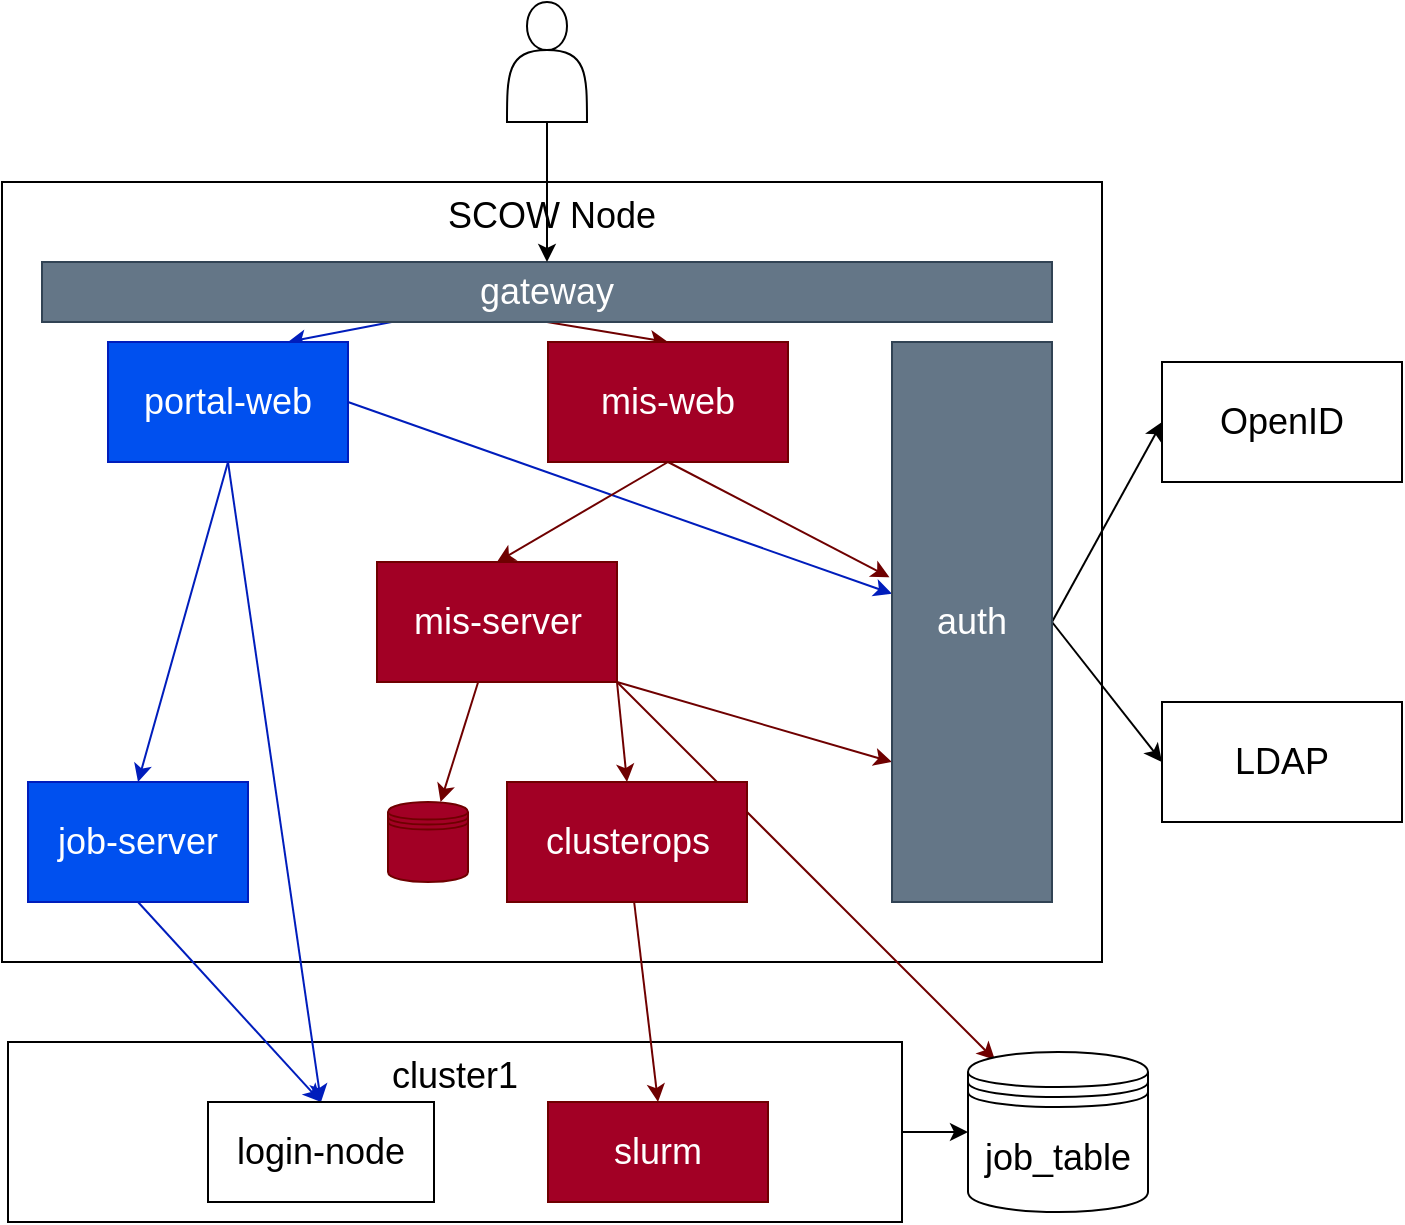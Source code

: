 <mxfile scale="2" border="0">
    <diagram id="aekzRgjksSTJDkMgN9YQ" name="Page-1">
        <mxGraphModel dx="1197" dy="392" grid="1" gridSize="10" guides="1" tooltips="1" connect="1" arrows="1" fold="1" page="1" pageScale="1" pageWidth="827" pageHeight="1169" math="0" shadow="0">
            <root>
                <mxCell id="0"/>
                <mxCell id="1" parent="0"/>
                <mxCell id="83" style="edgeStyle=none;html=1;exitX=1;exitY=0.5;exitDx=0;exitDy=0;entryX=0;entryY=0.5;entryDx=0;entryDy=0;fontSize=18;labelBackgroundColor=none;" parent="1" source="78" target="14" edge="1">
                    <mxGeometry relative="1" as="geometry"/>
                </mxCell>
                <mxCell id="78" value="cluster1" style="rounded=0;whiteSpace=wrap;html=1;verticalAlign=top;fontSize=18;fillColor=none;labelBackgroundColor=none;" parent="1" vertex="1">
                    <mxGeometry x="130" y="540" width="447" height="90" as="geometry"/>
                </mxCell>
                <mxCell id="47" value="SCOW Node" style="rounded=0;whiteSpace=wrap;html=1;fillColor=none;verticalAlign=top;fontSize=18;labelBackgroundColor=none;" parent="1" vertex="1">
                    <mxGeometry x="127" y="110" width="550" height="390" as="geometry"/>
                </mxCell>
                <mxCell id="51" style="edgeStyle=none;html=1;exitX=0.5;exitY=1;exitDx=0;exitDy=0;entryX=0.5;entryY=0;entryDx=0;entryDy=0;fillColor=#a20025;strokeColor=#6F0000;labelBackgroundColor=none;" parent="1" source="48" target="49" edge="1">
                    <mxGeometry relative="1" as="geometry"/>
                </mxCell>
                <mxCell id="52" style="edgeStyle=none;html=1;entryX=0.75;entryY=0;entryDx=0;entryDy=0;fillColor=#0050ef;strokeColor=#001DBC;labelBackgroundColor=none;" parent="1" source="48" target="5" edge="1">
                    <mxGeometry relative="1" as="geometry"/>
                </mxCell>
                <mxCell id="48" value="gateway" style="rounded=0;whiteSpace=wrap;html=1;fontSize=18;fillColor=#647687;fontColor=#ffffff;strokeColor=#314354;labelBackgroundColor=none;" parent="1" vertex="1">
                    <mxGeometry x="147" y="150" width="505" height="30" as="geometry"/>
                </mxCell>
                <mxCell id="6" value="" style="edgeStyle=none;html=1;entryX=0.5;entryY=0;entryDx=0;entryDy=0;labelBackgroundColor=none;" parent="1" source="2" target="48" edge="1">
                    <mxGeometry relative="1" as="geometry"/>
                </mxCell>
                <mxCell id="2" value="" style="shape=actor;whiteSpace=wrap;html=1;labelBackgroundColor=none;" parent="1" vertex="1">
                    <mxGeometry x="379.5" y="20" width="40" height="60" as="geometry"/>
                </mxCell>
                <mxCell id="16" style="edgeStyle=none;html=1;entryX=0.15;entryY=0.05;entryDx=0;entryDy=0;fontSize=18;exitX=1;exitY=1;exitDx=0;exitDy=0;fillColor=#a20025;strokeColor=#6F0000;entryPerimeter=0;labelBackgroundColor=none;" parent="1" source="8" target="14" edge="1">
                    <mxGeometry relative="1" as="geometry">
                        <mxPoint x="127" y="320" as="targetPoint"/>
                    </mxGeometry>
                </mxCell>
                <mxCell id="56" style="edgeStyle=none;html=1;exitX=1;exitY=0.5;exitDx=0;exitDy=0;fillColor=#0050ef;strokeColor=#001DBC;labelBackgroundColor=none;" parent="1" source="5" target="9" edge="1">
                    <mxGeometry relative="1" as="geometry"/>
                </mxCell>
                <mxCell id="77" style="edgeStyle=none;html=1;exitX=0.5;exitY=1;exitDx=0;exitDy=0;entryX=0.5;entryY=0;entryDx=0;entryDy=0;fontSize=18;fillColor=#0050ef;strokeColor=#001DBC;labelBackgroundColor=none;" parent="1" source="5" target="74" edge="1">
                    <mxGeometry relative="1" as="geometry"/>
                </mxCell>
                <mxCell id="81" style="edgeStyle=none;html=1;exitX=0.5;exitY=1;exitDx=0;exitDy=0;entryX=0.5;entryY=0;entryDx=0;entryDy=0;fontSize=18;fillColor=#0050ef;strokeColor=#001DBC;labelBackgroundColor=none;" parent="1" source="5" target="80" edge="1">
                    <mxGeometry relative="1" as="geometry"/>
                </mxCell>
                <mxCell id="5" value="portal-web" style="whiteSpace=wrap;html=1;fontSize=18;fillColor=#0050ef;fontColor=#ffffff;strokeColor=#001DBC;labelBackgroundColor=none;" parent="1" vertex="1">
                    <mxGeometry x="180" y="190" width="120" height="60" as="geometry"/>
                </mxCell>
                <mxCell id="28" style="edgeStyle=none;html=1;fontSize=18;fillColor=#a20025;strokeColor=#6F0000;labelBackgroundColor=none;" parent="1" source="8" target="27" edge="1">
                    <mxGeometry relative="1" as="geometry"/>
                </mxCell>
                <mxCell id="35" style="edgeStyle=none;html=1;entryX=0.5;entryY=0;entryDx=0;entryDy=0;fontSize=18;fillColor=#a20025;strokeColor=#6F0000;exitX=1;exitY=1;exitDx=0;exitDy=0;labelBackgroundColor=none;" parent="1" source="8" target="34" edge="1">
                    <mxGeometry relative="1" as="geometry"/>
                </mxCell>
                <mxCell id="54" style="edgeStyle=none;html=1;exitX=1;exitY=1;exitDx=0;exitDy=0;entryX=0;entryY=0.75;entryDx=0;entryDy=0;fillColor=#a20025;strokeColor=#6F0000;labelBackgroundColor=none;" parent="1" source="8" target="9" edge="1">
                    <mxGeometry relative="1" as="geometry"/>
                </mxCell>
                <mxCell id="8" value="&lt;span style=&quot;font-size: 18px&quot;&gt;mis-server&lt;br&gt;&lt;/span&gt;" style="whiteSpace=wrap;html=1;fillColor=#a20025;fontColor=#ffffff;strokeColor=#6F0000;labelBackgroundColor=none;" parent="1" vertex="1">
                    <mxGeometry x="314.5" y="300" width="120" height="60" as="geometry"/>
                </mxCell>
                <mxCell id="45" style="edgeStyle=none;html=1;entryX=0;entryY=0.5;entryDx=0;entryDy=0;fontSize=18;exitX=1;exitY=0.5;exitDx=0;exitDy=0;labelBackgroundColor=none;" parent="1" source="9" target="44" edge="1">
                    <mxGeometry relative="1" as="geometry"/>
                </mxCell>
                <mxCell id="46" style="edgeStyle=none;html=1;exitX=1;exitY=0.5;exitDx=0;exitDy=0;entryX=0;entryY=0.5;entryDx=0;entryDy=0;fontSize=18;labelBackgroundColor=none;" parent="1" source="9" target="43" edge="1">
                    <mxGeometry relative="1" as="geometry"/>
                </mxCell>
                <mxCell id="9" value="auth" style="whiteSpace=wrap;html=1;fontSize=18;fillColor=#647687;fontColor=#ffffff;strokeColor=#314354;labelBackgroundColor=none;" parent="1" vertex="1">
                    <mxGeometry x="572" y="190" width="80" height="280" as="geometry"/>
                </mxCell>
                <mxCell id="14" value="job_table" style="shape=datastore;whiteSpace=wrap;html=1;fontSize=18;labelBackgroundColor=none;" parent="1" vertex="1">
                    <mxGeometry x="610" y="545" width="90" height="80" as="geometry"/>
                </mxCell>
                <mxCell id="34" value="clusterops" style="whiteSpace=wrap;html=1;fontSize=18;fillColor=#a20025;fontColor=#ffffff;strokeColor=#6F0000;labelBackgroundColor=none;" parent="1" vertex="1">
                    <mxGeometry x="379.5" y="410" width="120" height="60" as="geometry"/>
                </mxCell>
                <mxCell id="43" value="LDAP" style="whiteSpace=wrap;html=1;fontSize=18;labelBackgroundColor=none;" parent="1" vertex="1">
                    <mxGeometry x="707" y="370" width="120" height="60" as="geometry"/>
                </mxCell>
                <mxCell id="44" value="&lt;span style=&quot;font-size: 18px&quot;&gt;OpenID&lt;/span&gt;" style="whiteSpace=wrap;html=1;labelBackgroundColor=none;" parent="1" vertex="1">
                    <mxGeometry x="707" y="200" width="120" height="60" as="geometry"/>
                </mxCell>
                <mxCell id="55" style="edgeStyle=none;html=1;exitX=0.5;exitY=1;exitDx=0;exitDy=0;entryX=-0.016;entryY=0.42;entryDx=0;entryDy=0;entryPerimeter=0;fillColor=#a20025;strokeColor=#6F0000;labelBackgroundColor=none;" parent="1" source="49" target="9" edge="1">
                    <mxGeometry relative="1" as="geometry"/>
                </mxCell>
                <mxCell id="70" style="edgeStyle=none;html=1;exitX=0.5;exitY=1;exitDx=0;exitDy=0;entryX=0.5;entryY=0;entryDx=0;entryDy=0;fontSize=18;fillColor=#a20025;strokeColor=#6F0000;labelBackgroundColor=none;" parent="1" source="49" target="8" edge="1">
                    <mxGeometry relative="1" as="geometry"/>
                </mxCell>
                <mxCell id="49" value="mis-web" style="whiteSpace=wrap;html=1;fontSize=18;fillColor=#a20025;fontColor=#ffffff;strokeColor=#6F0000;labelBackgroundColor=none;" parent="1" vertex="1">
                    <mxGeometry x="400" y="190" width="120" height="60" as="geometry"/>
                </mxCell>
                <mxCell id="27" value="" style="shape=datastore;whiteSpace=wrap;html=1;fontSize=18;fillColor=#a20025;fontColor=#ffffff;strokeColor=#6F0000;labelBackgroundColor=none;" parent="1" vertex="1">
                    <mxGeometry x="320" y="420" width="40" height="40" as="geometry"/>
                </mxCell>
                <mxCell id="60" value="slurm" style="rounded=0;whiteSpace=wrap;html=1;fontSize=18;fillColor=#a20025;fontColor=#ffffff;strokeColor=#6F0000;labelBackgroundColor=none;" parent="1" vertex="1">
                    <mxGeometry x="400" y="570" width="110" height="50" as="geometry"/>
                </mxCell>
                <mxCell id="40" style="edgeStyle=none;html=1;fontSize=18;entryX=0.5;entryY=0;entryDx=0;entryDy=0;fillColor=#a20025;strokeColor=#6F0000;labelBackgroundColor=none;" parent="1" source="34" target="60" edge="1">
                    <mxGeometry relative="1" as="geometry">
                        <mxPoint x="309.282" y="531.784" as="targetPoint"/>
                    </mxGeometry>
                </mxCell>
                <mxCell id="79" style="edgeStyle=none;html=1;exitX=0.5;exitY=1;exitDx=0;exitDy=0;entryX=0.5;entryY=0;entryDx=0;entryDy=0;fillColor=#0050ef;strokeColor=#001DBC;labelBackgroundColor=none;" parent="1" source="74" target="80" edge="1">
                    <mxGeometry relative="1" as="geometry"/>
                </mxCell>
                <mxCell id="74" value="job-server" style="rounded=0;whiteSpace=wrap;html=1;fontSize=18;fillColor=#0050ef;fontColor=#ffffff;strokeColor=#001DBC;labelBackgroundColor=none;" parent="1" vertex="1">
                    <mxGeometry x="140" y="410" width="110" height="60" as="geometry"/>
                </mxCell>
                <mxCell id="80" value="login-node" style="rounded=0;whiteSpace=wrap;html=1;fontSize=18;labelBackgroundColor=none;" parent="1" vertex="1">
                    <mxGeometry x="230" y="570" width="113" height="50" as="geometry"/>
                </mxCell>
            </root>
        </mxGraphModel>
    </diagram>
</mxfile>
